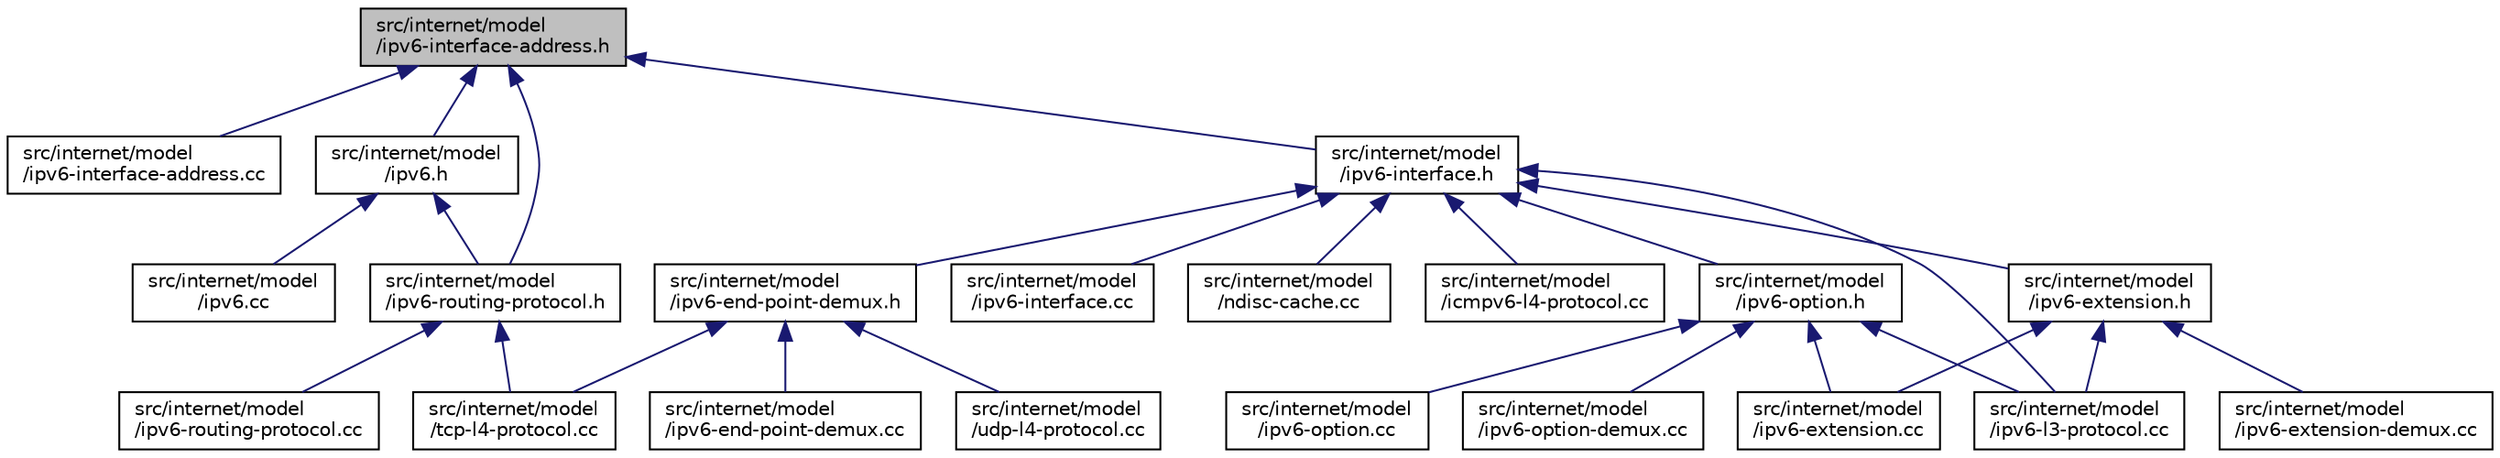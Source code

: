 digraph "src/internet/model/ipv6-interface-address.h"
{
 // LATEX_PDF_SIZE
  edge [fontname="Helvetica",fontsize="10",labelfontname="Helvetica",labelfontsize="10"];
  node [fontname="Helvetica",fontsize="10",shape=record];
  Node1 [label="src/internet/model\l/ipv6-interface-address.h",height=0.2,width=0.4,color="black", fillcolor="grey75", style="filled", fontcolor="black",tooltip=" "];
  Node1 -> Node2 [dir="back",color="midnightblue",fontsize="10",style="solid",fontname="Helvetica"];
  Node2 [label="src/internet/model\l/ipv6-interface-address.cc",height=0.2,width=0.4,color="black", fillcolor="white", style="filled",URL="$ipv6-interface-address_8cc.html",tooltip=" "];
  Node1 -> Node3 [dir="back",color="midnightblue",fontsize="10",style="solid",fontname="Helvetica"];
  Node3 [label="src/internet/model\l/ipv6-interface.h",height=0.2,width=0.4,color="black", fillcolor="white", style="filled",URL="$ipv6-interface_8h.html",tooltip=" "];
  Node3 -> Node4 [dir="back",color="midnightblue",fontsize="10",style="solid",fontname="Helvetica"];
  Node4 [label="src/internet/model\l/icmpv6-l4-protocol.cc",height=0.2,width=0.4,color="black", fillcolor="white", style="filled",URL="$icmpv6-l4-protocol_8cc.html",tooltip=" "];
  Node3 -> Node5 [dir="back",color="midnightblue",fontsize="10",style="solid",fontname="Helvetica"];
  Node5 [label="src/internet/model\l/ipv6-end-point-demux.h",height=0.2,width=0.4,color="black", fillcolor="white", style="filled",URL="$ipv6-end-point-demux_8h.html",tooltip=" "];
  Node5 -> Node6 [dir="back",color="midnightblue",fontsize="10",style="solid",fontname="Helvetica"];
  Node6 [label="src/internet/model\l/ipv6-end-point-demux.cc",height=0.2,width=0.4,color="black", fillcolor="white", style="filled",URL="$ipv6-end-point-demux_8cc.html",tooltip=" "];
  Node5 -> Node7 [dir="back",color="midnightblue",fontsize="10",style="solid",fontname="Helvetica"];
  Node7 [label="src/internet/model\l/tcp-l4-protocol.cc",height=0.2,width=0.4,color="black", fillcolor="white", style="filled",URL="$tcp-l4-protocol_8cc.html",tooltip=" "];
  Node5 -> Node8 [dir="back",color="midnightblue",fontsize="10",style="solid",fontname="Helvetica"];
  Node8 [label="src/internet/model\l/udp-l4-protocol.cc",height=0.2,width=0.4,color="black", fillcolor="white", style="filled",URL="$udp-l4-protocol_8cc.html",tooltip=" "];
  Node3 -> Node9 [dir="back",color="midnightblue",fontsize="10",style="solid",fontname="Helvetica"];
  Node9 [label="src/internet/model\l/ipv6-extension.h",height=0.2,width=0.4,color="black", fillcolor="white", style="filled",URL="$ipv6-extension_8h.html",tooltip=" "];
  Node9 -> Node10 [dir="back",color="midnightblue",fontsize="10",style="solid",fontname="Helvetica"];
  Node10 [label="src/internet/model\l/ipv6-extension-demux.cc",height=0.2,width=0.4,color="black", fillcolor="white", style="filled",URL="$ipv6-extension-demux_8cc.html",tooltip=" "];
  Node9 -> Node11 [dir="back",color="midnightblue",fontsize="10",style="solid",fontname="Helvetica"];
  Node11 [label="src/internet/model\l/ipv6-extension.cc",height=0.2,width=0.4,color="black", fillcolor="white", style="filled",URL="$ipv6-extension_8cc.html",tooltip=" "];
  Node9 -> Node12 [dir="back",color="midnightblue",fontsize="10",style="solid",fontname="Helvetica"];
  Node12 [label="src/internet/model\l/ipv6-l3-protocol.cc",height=0.2,width=0.4,color="black", fillcolor="white", style="filled",URL="$ipv6-l3-protocol_8cc.html",tooltip=" "];
  Node3 -> Node13 [dir="back",color="midnightblue",fontsize="10",style="solid",fontname="Helvetica"];
  Node13 [label="src/internet/model\l/ipv6-interface.cc",height=0.2,width=0.4,color="black", fillcolor="white", style="filled",URL="$ipv6-interface_8cc.html",tooltip=" "];
  Node3 -> Node12 [dir="back",color="midnightblue",fontsize="10",style="solid",fontname="Helvetica"];
  Node3 -> Node14 [dir="back",color="midnightblue",fontsize="10",style="solid",fontname="Helvetica"];
  Node14 [label="src/internet/model\l/ipv6-option.h",height=0.2,width=0.4,color="black", fillcolor="white", style="filled",URL="$ipv6-option_8h.html",tooltip=" "];
  Node14 -> Node11 [dir="back",color="midnightblue",fontsize="10",style="solid",fontname="Helvetica"];
  Node14 -> Node12 [dir="back",color="midnightblue",fontsize="10",style="solid",fontname="Helvetica"];
  Node14 -> Node15 [dir="back",color="midnightblue",fontsize="10",style="solid",fontname="Helvetica"];
  Node15 [label="src/internet/model\l/ipv6-option-demux.cc",height=0.2,width=0.4,color="black", fillcolor="white", style="filled",URL="$ipv6-option-demux_8cc.html",tooltip=" "];
  Node14 -> Node16 [dir="back",color="midnightblue",fontsize="10",style="solid",fontname="Helvetica"];
  Node16 [label="src/internet/model\l/ipv6-option.cc",height=0.2,width=0.4,color="black", fillcolor="white", style="filled",URL="$ipv6-option_8cc.html",tooltip=" "];
  Node3 -> Node17 [dir="back",color="midnightblue",fontsize="10",style="solid",fontname="Helvetica"];
  Node17 [label="src/internet/model\l/ndisc-cache.cc",height=0.2,width=0.4,color="black", fillcolor="white", style="filled",URL="$ndisc-cache_8cc.html",tooltip=" "];
  Node1 -> Node18 [dir="back",color="midnightblue",fontsize="10",style="solid",fontname="Helvetica"];
  Node18 [label="src/internet/model\l/ipv6-routing-protocol.h",height=0.2,width=0.4,color="black", fillcolor="white", style="filled",URL="$ipv6-routing-protocol_8h.html",tooltip=" "];
  Node18 -> Node19 [dir="back",color="midnightblue",fontsize="10",style="solid",fontname="Helvetica"];
  Node19 [label="src/internet/model\l/ipv6-routing-protocol.cc",height=0.2,width=0.4,color="black", fillcolor="white", style="filled",URL="$ipv6-routing-protocol_8cc.html",tooltip=" "];
  Node18 -> Node7 [dir="back",color="midnightblue",fontsize="10",style="solid",fontname="Helvetica"];
  Node1 -> Node20 [dir="back",color="midnightblue",fontsize="10",style="solid",fontname="Helvetica"];
  Node20 [label="src/internet/model\l/ipv6.h",height=0.2,width=0.4,color="black", fillcolor="white", style="filled",URL="$ipv6_8h.html",tooltip=" "];
  Node20 -> Node18 [dir="back",color="midnightblue",fontsize="10",style="solid",fontname="Helvetica"];
  Node20 -> Node21 [dir="back",color="midnightblue",fontsize="10",style="solid",fontname="Helvetica"];
  Node21 [label="src/internet/model\l/ipv6.cc",height=0.2,width=0.4,color="black", fillcolor="white", style="filled",URL="$ipv6_8cc.html",tooltip=" "];
}
